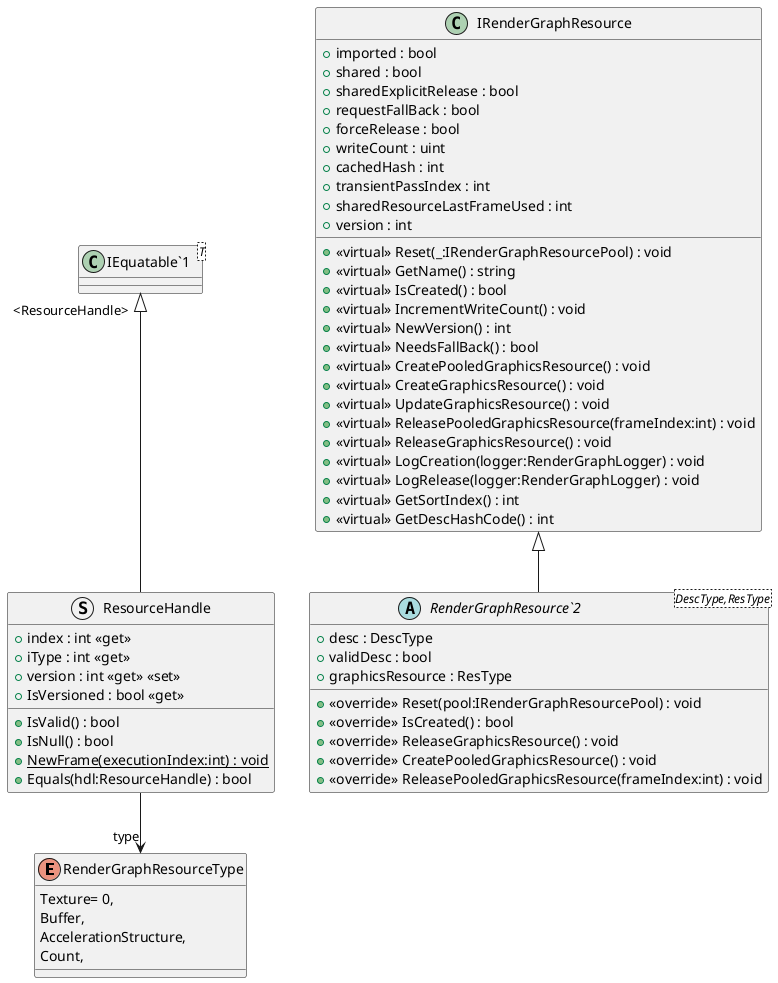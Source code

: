 @startuml
enum RenderGraphResourceType {
    Texture= 0,
    Buffer,
    AccelerationStructure,
    Count,
}
struct ResourceHandle {
    + index : int <<get>>
    + iType : int <<get>>
    + version : int <<get>> <<set>>
    + IsValid() : bool
    + IsNull() : bool
    {static} + NewFrame(executionIndex:int) : void
    + IsVersioned : bool <<get>>
    + Equals(hdl:ResourceHandle) : bool
}
class IRenderGraphResource {
    + imported : bool
    + shared : bool
    + sharedExplicitRelease : bool
    + requestFallBack : bool
    + forceRelease : bool
    + writeCount : uint
    + cachedHash : int
    + transientPassIndex : int
    + sharedResourceLastFrameUsed : int
    + version : int
    + <<virtual>> Reset(_:IRenderGraphResourcePool) : void
    + <<virtual>> GetName() : string
    + <<virtual>> IsCreated() : bool
    + <<virtual>> IncrementWriteCount() : void
    + <<virtual>> NewVersion() : int
    + <<virtual>> NeedsFallBack() : bool
    + <<virtual>> CreatePooledGraphicsResource() : void
    + <<virtual>> CreateGraphicsResource() : void
    + <<virtual>> UpdateGraphicsResource() : void
    + <<virtual>> ReleasePooledGraphicsResource(frameIndex:int) : void
    + <<virtual>> ReleaseGraphicsResource() : void
    + <<virtual>> LogCreation(logger:RenderGraphLogger) : void
    + <<virtual>> LogRelease(logger:RenderGraphLogger) : void
    + <<virtual>> GetSortIndex() : int
    + <<virtual>> GetDescHashCode() : int
}
abstract class "RenderGraphResource`2"<DescType,ResType> {
    + desc : DescType
    + validDesc : bool
    + graphicsResource : ResType
    + <<override>> Reset(pool:IRenderGraphResourcePool) : void
    + <<override>> IsCreated() : bool
    + <<override>> ReleaseGraphicsResource() : void
    + <<override>> CreatePooledGraphicsResource() : void
    + <<override>> ReleasePooledGraphicsResource(frameIndex:int) : void
}
class "IEquatable`1"<T> {
}
"IEquatable`1" "<ResourceHandle>" <|-- ResourceHandle
ResourceHandle --> "type" RenderGraphResourceType
IRenderGraphResource <|-- "RenderGraphResource`2"
@enduml
